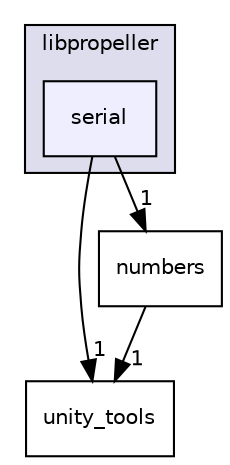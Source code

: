 digraph "serial" {
  compound=true
  node [ fontsize="10", fontname="Helvetica"];
  edge [ labelfontsize="10", labelfontname="Helvetica"];
  subgraph clusterdir_34d10b20358c807fff993149200b6a31 {
    graph [ bgcolor="#ddddee", pencolor="black", label="libpropeller" fontname="Helvetica", fontsize="10", URL="dir_34d10b20358c807fff993149200b6a31.html"]
  dir_e83711f3713c6e1f0423bc0dfd005071 [shape=box, label="serial", style="filled", fillcolor="#eeeeff", pencolor="black", URL="dir_e83711f3713c6e1f0423bc0dfd005071.html"];
  }
  dir_a5caeb44bd6f9bde5ce74f527efd0904 [shape=box label="unity_tools" URL="dir_a5caeb44bd6f9bde5ce74f527efd0904.html"];
  dir_3afacc6d82ccb934279837e9a1d54839 [shape=box label="numbers" URL="dir_3afacc6d82ccb934279837e9a1d54839.html"];
  dir_3afacc6d82ccb934279837e9a1d54839->dir_a5caeb44bd6f9bde5ce74f527efd0904 [headlabel="1", labeldistance=1.5 headhref="dir_000014_000025.html"];
  dir_e83711f3713c6e1f0423bc0dfd005071->dir_a5caeb44bd6f9bde5ce74f527efd0904 [headlabel="1", labeldistance=1.5 headhref="dir_000023_000025.html"];
  dir_e83711f3713c6e1f0423bc0dfd005071->dir_3afacc6d82ccb934279837e9a1d54839 [headlabel="1", labeldistance=1.5 headhref="dir_000023_000014.html"];
}

